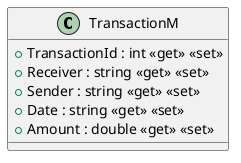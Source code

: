@startuml
class TransactionM {
    + TransactionId : int <<get>> <<set>>
    + Receiver : string <<get>> <<set>>
    + Sender : string <<get>> <<set>>
    + Date : string <<get>> <<set>>
    + Amount : double <<get>> <<set>>
}
@enduml
